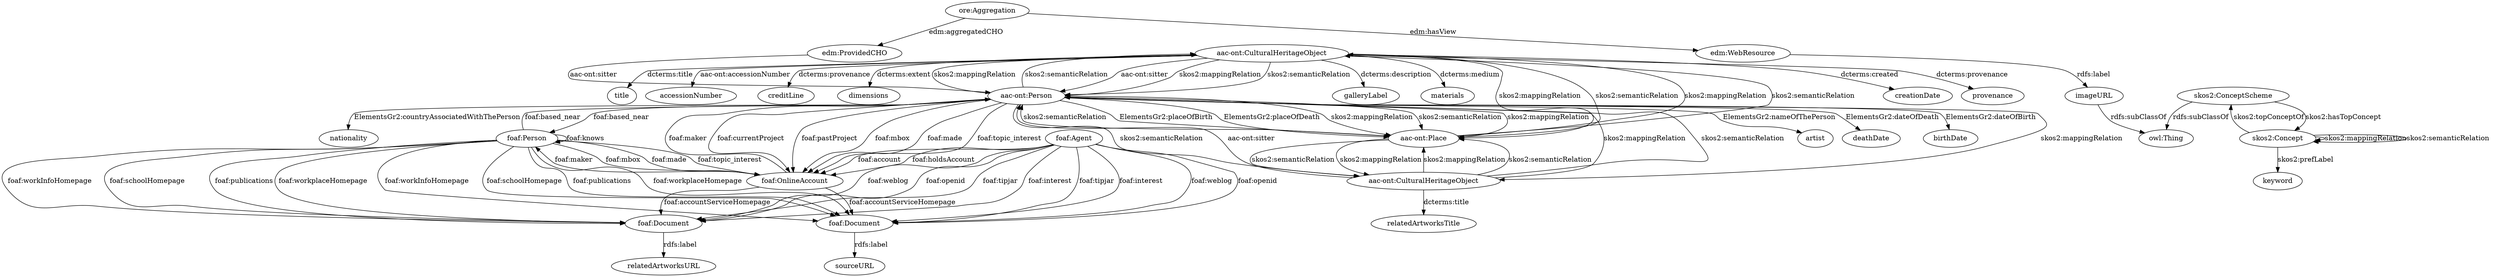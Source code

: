 digraph {
  creationDate [type=attribute_name,label=creationDate]
  "aac-ont:CulturalHeritageObject1" [type=class_uri,label="aac-ont:CulturalHeritageObject"]
  provenance [type=attribute_name,label=provenance]
  imageURL [type=attribute_name,label=imageURL]
  "edm:WebResource1" [type=class_uri,label="edm:WebResource"]
  relatedArtworksURL [type=attribute_name,label=relatedArtworksURL]
  "foaf:Document1" [type=class_uri,label="foaf:Document"]
  title [type=attribute_name,label=title]
  sourceURL [type=attribute_name,label=sourceURL]
  "foaf:Document2" [type=class_uri,label="foaf:Document"]
  accessionNumber [type=attribute_name,label=accessionNumber]
  creditLine [type=attribute_name,label=creditLine]
  relatedArtworksTitle [type=attribute_name,label=relatedArtworksTitle]
  "aac-ont:CulturalHeritageObject2" [type=class_uri,label="aac-ont:CulturalHeritageObject"]
  dimensions [type=attribute_name,label=dimensions]
  artist [type=attribute_name,label=artist]
  "aac-ont:Person1" [type=class_uri,label="aac-ont:Person"]
  deathDate [type=attribute_name,label=deathDate]
  galleryLabel [type=attribute_name,label=galleryLabel]
  birthDate [type=attribute_name,label=birthDate]
  materials [type=attribute_name,label=materials]
  keyword [type=attribute_name,label=keyword]
  "skos2:Concept1" [type=class_uri,label="skos2:Concept"]
  nationality [type=attribute_name,label=nationality]
  "ore:Aggregation" [type=class_uri,label="ore:Aggregation"]
  "foaf:Person" [type=class_uri,label="foaf:Person"]
  "foaf:Agent" [type=class_uri,label="foaf:Agent"]
  "foaf:OnlineAccount" [type=class_uri,label="foaf:OnlineAccount"]
  "aac-ont:Place" [type=class_uri,label="aac-ont:Place"]
  "edm:ProvidedCHO" [type=class_uri,label="edm:ProvidedCHO"]
  "skos2:ConceptScheme" [type=class_uri,label="skos2:ConceptScheme"]
  "owl:Thing" [type=special,label="owl:Thing"]
  "aac-ont:CulturalHeritageObject1" -> creationDate [label="dcterms:created",type=st_property_uri]
  "aac-ont:CulturalHeritageObject1" -> provenance [label="dcterms:provenance",type=st_property_uri]
  "edm:WebResource1" -> imageURL [label="rdfs:label",type=st_property_uri]
  "foaf:Document1" -> relatedArtworksURL [label="rdfs:label",type=st_property_uri]
  "aac-ont:CulturalHeritageObject1" -> title [label="dcterms:title",type=st_property_uri]
  "foaf:Document2" -> sourceURL [label="rdfs:label",type=st_property_uri]
  "aac-ont:CulturalHeritageObject1" -> accessionNumber [label="aac-ont:accessionNumber",type=st_property_uri]
  "aac-ont:CulturalHeritageObject1" -> creditLine [label="dcterms:provenance",type=st_property_uri]
  "aac-ont:CulturalHeritageObject2" -> relatedArtworksTitle [label="dcterms:title",type=st_property_uri]
  "aac-ont:CulturalHeritageObject1" -> dimensions [label="dcterms:extent",type=st_property_uri]
  "aac-ont:Person1" -> artist [label="ElementsGr2:nameOfThePerson",type=st_property_uri]
  "aac-ont:Person1" -> deathDate [label="ElementsGr2:dateOfDeath",type=st_property_uri]
  "aac-ont:CulturalHeritageObject1" -> galleryLabel [label="dcterms:description",type=st_property_uri]
  "aac-ont:Person1" -> birthDate [label="ElementsGr2:dateOfBirth",type=st_property_uri]
  "aac-ont:CulturalHeritageObject1" -> materials [label="dcterms:medium",type=st_property_uri]
  "skos2:Concept1" -> keyword [label="skos2:prefLabel",type=st_property_uri]
  "aac-ont:Person1" -> nationality [label="ElementsGr2:countryAssociatedWithThePerson",type=st_property_uri]
  "aac-ont:CulturalHeritageObject1" -> "aac-ont:Person1" [label="aac-ont:sitter",type=direct_property_uri]
  "aac-ont:CulturalHeritageObject2" -> "aac-ont:Person1" [label="aac-ont:sitter",type=direct_property_uri]
  "ore:Aggregation" -> "edm:WebResource1" [label="edm:hasView",type=direct_property_uri]
  "foaf:Person" -> "foaf:Document1" [label="foaf:workplaceHomepage",type=direct_property_uri]
  "foaf:Person" -> "foaf:Document2" [label="foaf:workplaceHomepage",type=direct_property_uri]
  "foaf:Person" -> "foaf:Document1" [label="foaf:workInfoHomepage",type=direct_property_uri]
  "foaf:Person" -> "foaf:Document2" [label="foaf:workInfoHomepage",type=direct_property_uri]
  "foaf:Person" -> "foaf:Document1" [label="foaf:schoolHomepage",type=direct_property_uri]
  "foaf:Person" -> "foaf:Document2" [label="foaf:schoolHomepage",type=direct_property_uri]
  "foaf:Person" -> "foaf:Document1" [label="foaf:publications",type=direct_property_uri]
  "foaf:Person" -> "foaf:Document2" [label="foaf:publications",type=direct_property_uri]
  "foaf:Agent" -> "foaf:Document1" [label="foaf:weblog",type=direct_property_uri]
  "foaf:Agent" -> "foaf:Document2" [label="foaf:weblog",type=direct_property_uri]
  "foaf:Agent" -> "foaf:Document1" [label="foaf:openid",type=direct_property_uri]
  "foaf:Agent" -> "foaf:Document2" [label="foaf:openid",type=direct_property_uri]
  "foaf:Agent" -> "foaf:Document1" [label="foaf:tipjar",type=direct_property_uri]
  "foaf:Agent" -> "foaf:Document2" [label="foaf:tipjar",type=direct_property_uri]
  "foaf:Agent" -> "foaf:Document1" [label="foaf:interest",type=direct_property_uri]
  "foaf:Agent" -> "foaf:Document2" [label="foaf:interest",type=direct_property_uri]
  "foaf:OnlineAccount" -> "foaf:Document1" [label="foaf:accountServiceHomepage",type=direct_property_uri]
  "foaf:OnlineAccount" -> "foaf:Document2" [label="foaf:accountServiceHomepage",type=direct_property_uri]
  "aac-ont:Person1" -> "aac-ont:Place" [label="ElementsGr2:placeOfBirth",type=direct_property_uri]
  "aac-ont:Person1" -> "aac-ont:Place" [label="ElementsGr2:placeOfDeath",type=direct_property_uri]
  "edm:ProvidedCHO" -> "aac-ont:Person1" [label="aac-ont:sitter",type=direct_property_uri]
  "skos2:Concept1" -> "skos2:Concept1" [label="skos2:mappingRelation",type=direct_property_uri]
  "skos2:Concept1" -> "skos2:Concept1" [label="skos2:semanticRelation",type=direct_property_uri]
  "skos2:Concept1" -> "skos2:ConceptScheme" [label="skos2:topConceptOf",type=direct_property_uri]
  "skos2:ConceptScheme" -> "skos2:Concept1" [label="skos2:hasTopConcept",type=direct_property_uri]
  "ore:Aggregation" -> "edm:ProvidedCHO" [label="edm:aggregatedCHO",type=direct_property_uri]
  "foaf:Person" -> "foaf:Person" [label="foaf:knows",type=direct_property_uri]
  "foaf:Agent" -> "foaf:OnlineAccount" [label="foaf:account",type=direct_property_uri]
  "foaf:Agent" -> "foaf:OnlineAccount" [label="foaf:holdsAccount",type=direct_property_uri]
  "aac-ont:CulturalHeritageObject1" -> "aac-ont:Person1" [label="skos2:mappingRelation",type=inherited]
  "aac-ont:CulturalHeritageObject2" -> "aac-ont:Person1" [label="skos2:mappingRelation",type=inherited]
  "aac-ont:CulturalHeritageObject1" -> "aac-ont:Person1" [label="skos2:semanticRelation",type=inherited]
  "aac-ont:CulturalHeritageObject2" -> "aac-ont:Person1" [label="skos2:semanticRelation",type=inherited]
  "aac-ont:CulturalHeritageObject1" -> "aac-ont:Place" [label="skos2:mappingRelation",type=inherited]
  "aac-ont:CulturalHeritageObject2" -> "aac-ont:Place" [label="skos2:mappingRelation",type=inherited]
  "aac-ont:CulturalHeritageObject1" -> "aac-ont:Place" [label="skos2:semanticRelation",type=inherited]
  "aac-ont:CulturalHeritageObject2" -> "aac-ont:Place" [label="skos2:semanticRelation",type=inherited]
  "aac-ont:Person1" -> "aac-ont:CulturalHeritageObject1" [label="skos2:mappingRelation",type=inherited]
  "aac-ont:Person1" -> "aac-ont:CulturalHeritageObject2" [label="skos2:mappingRelation",type=inherited]
  "aac-ont:Person1" -> "aac-ont:CulturalHeritageObject1" [label="skos2:semanticRelation",type=inherited]
  "aac-ont:Person1" -> "aac-ont:CulturalHeritageObject2" [label="skos2:semanticRelation",type=inherited]
  "aac-ont:Person1" -> "foaf:Person" [label="foaf:based_near",type=inherited]
  "aac-ont:Person1" -> "foaf:OnlineAccount" [label="foaf:currentProject",type=inherited]
  "aac-ont:Person1" -> "foaf:OnlineAccount" [label="foaf:pastProject",type=inherited]
  "aac-ont:Person1" -> "foaf:OnlineAccount" [label="foaf:mbox",type=inherited]
  "aac-ont:Person1" -> "foaf:OnlineAccount" [label="foaf:made",type=inherited]
  "aac-ont:Person1" -> "foaf:OnlineAccount" [label="foaf:topic_interest",type=inherited]
  "aac-ont:Person1" -> "aac-ont:Place" [label="skos2:mappingRelation",type=inherited]
  "aac-ont:Person1" -> "aac-ont:Place" [label="skos2:semanticRelation",type=inherited]
  "foaf:Person" -> "aac-ont:Person1" [label="foaf:based_near",type=inherited]
  "foaf:Person" -> "foaf:OnlineAccount" [label="foaf:mbox",type=inherited]
  "foaf:Person" -> "foaf:OnlineAccount" [label="foaf:made",type=inherited]
  "foaf:Person" -> "foaf:OnlineAccount" [label="foaf:topic_interest",type=inherited]
  "foaf:OnlineAccount" -> "aac-ont:Person1" [label="foaf:maker",type=inherited]
  "foaf:OnlineAccount" -> "foaf:Person" [label="foaf:maker",type=inherited]
  "aac-ont:Place" -> "aac-ont:CulturalHeritageObject1" [label="skos2:mappingRelation",type=inherited]
  "aac-ont:Place" -> "aac-ont:CulturalHeritageObject2" [label="skos2:mappingRelation",type=inherited]
  "aac-ont:Place" -> "aac-ont:CulturalHeritageObject1" [label="skos2:semanticRelation",type=inherited]
  "aac-ont:Place" -> "aac-ont:CulturalHeritageObject2" [label="skos2:semanticRelation",type=inherited]
  "aac-ont:Place" -> "aac-ont:Person1" [label="skos2:mappingRelation",type=inherited]
  "aac-ont:Place" -> "aac-ont:Person1" [label="skos2:semanticRelation",type=inherited]
  imageURL -> "owl:Thing" [label="rdfs:subClassOf",type=inherited]
  "skos2:ConceptScheme" -> "owl:Thing" [label="rdfs:subClassOf",type=inherited]
}
